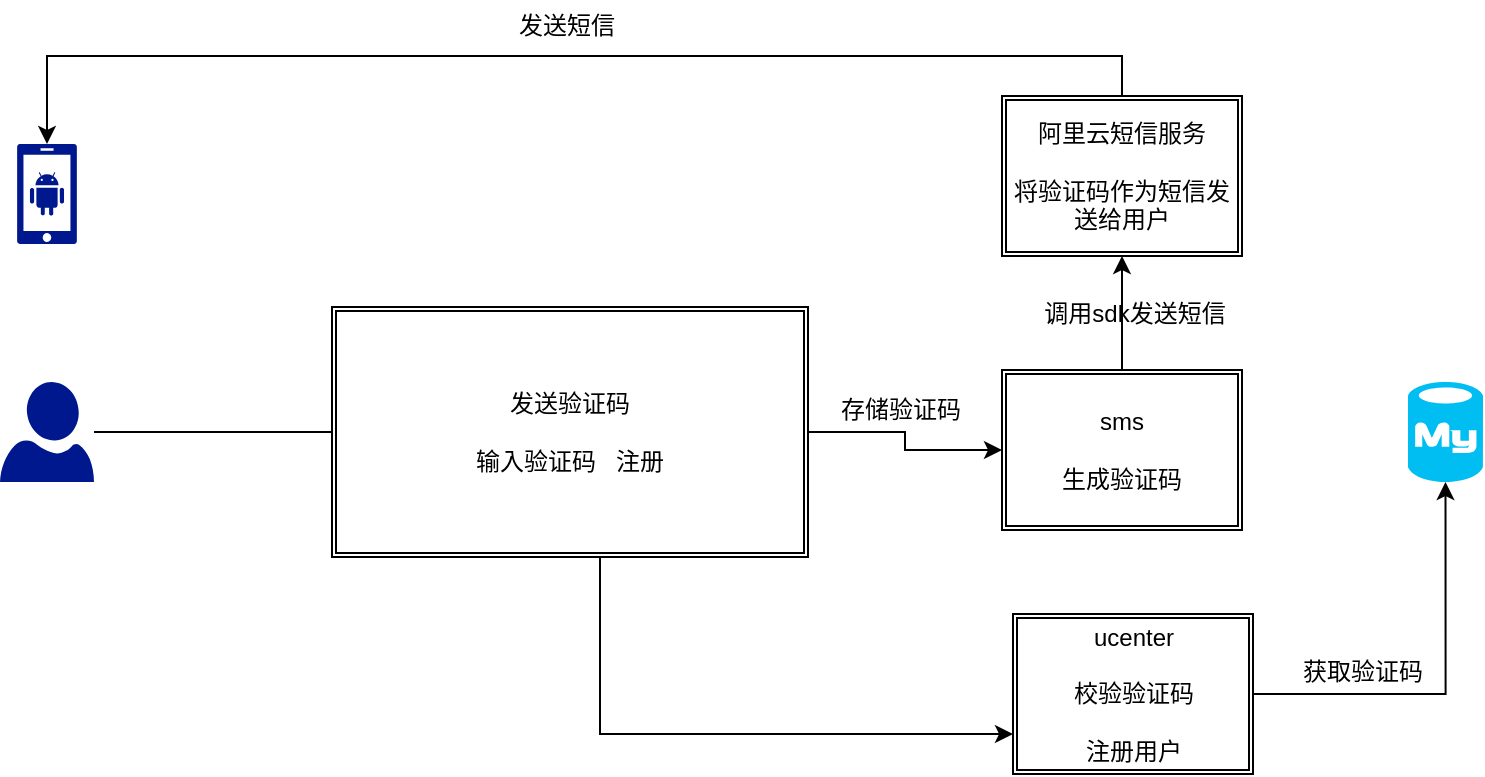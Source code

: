 <mxfile version="21.3.0" type="github">
  <diagram name="第 1 页" id="wJ1xgWn2Kf-X7yRGj9ZE">
    <mxGraphModel dx="1246" dy="438" grid="0" gridSize="10" guides="1" tooltips="1" connect="1" arrows="1" fold="1" page="1" pageScale="1" pageWidth="827" pageHeight="1169" math="0" shadow="0">
      <root>
        <mxCell id="0" />
        <mxCell id="1" parent="0" />
        <mxCell id="s1_3obKbt5M2ft0S_fWu-1" value="" style="sketch=0;aspect=fixed;pointerEvents=1;shadow=0;dashed=0;html=1;strokeColor=none;labelPosition=center;verticalLabelPosition=bottom;verticalAlign=top;align=center;fillColor=#00188D;shape=mxgraph.mscae.enterprise.android_phone" vertex="1" parent="1">
          <mxGeometry x="54.5" y="103" width="30" height="50" as="geometry" />
        </mxCell>
        <mxCell id="s1_3obKbt5M2ft0S_fWu-21" style="edgeStyle=orthogonalEdgeStyle;rounded=0;orthogonalLoop=1;jettySize=auto;html=1;entryX=0.389;entryY=0.5;entryDx=0;entryDy=0;entryPerimeter=0;" edge="1" parent="1" source="s1_3obKbt5M2ft0S_fWu-3" target="s1_3obKbt5M2ft0S_fWu-12">
          <mxGeometry relative="1" as="geometry" />
        </mxCell>
        <mxCell id="s1_3obKbt5M2ft0S_fWu-3" value="" style="sketch=0;aspect=fixed;pointerEvents=1;shadow=0;dashed=0;html=1;strokeColor=none;labelPosition=center;verticalLabelPosition=bottom;verticalAlign=top;align=center;fillColor=#00188D;shape=mxgraph.azure.user" vertex="1" parent="1">
          <mxGeometry x="46" y="222" width="47" height="50" as="geometry" />
        </mxCell>
        <mxCell id="s1_3obKbt5M2ft0S_fWu-22" style="edgeStyle=orthogonalEdgeStyle;rounded=0;orthogonalLoop=1;jettySize=auto;html=1;" edge="1" parent="1" source="s1_3obKbt5M2ft0S_fWu-12" target="s1_3obKbt5M2ft0S_fWu-17">
          <mxGeometry relative="1" as="geometry" />
        </mxCell>
        <mxCell id="s1_3obKbt5M2ft0S_fWu-28" style="edgeStyle=orthogonalEdgeStyle;rounded=0;orthogonalLoop=1;jettySize=auto;html=1;entryX=0;entryY=0.75;entryDx=0;entryDy=0;" edge="1" parent="1" source="s1_3obKbt5M2ft0S_fWu-12" target="s1_3obKbt5M2ft0S_fWu-27">
          <mxGeometry relative="1" as="geometry">
            <Array as="points">
              <mxPoint x="346" y="398" />
            </Array>
          </mxGeometry>
        </mxCell>
        <mxCell id="s1_3obKbt5M2ft0S_fWu-12" value="发送验证码&lt;br&gt;&lt;br&gt;输入验证码&amp;nbsp; &amp;nbsp;注册" style="shape=ext;double=1;rounded=0;whiteSpace=wrap;html=1;" vertex="1" parent="1">
          <mxGeometry x="212" y="184.5" width="238" height="125" as="geometry" />
        </mxCell>
        <mxCell id="s1_3obKbt5M2ft0S_fWu-19" style="edgeStyle=orthogonalEdgeStyle;rounded=0;orthogonalLoop=1;jettySize=auto;html=1;entryX=0.5;entryY=0;entryDx=0;entryDy=0;entryPerimeter=0;" edge="1" parent="1" source="s1_3obKbt5M2ft0S_fWu-16" target="s1_3obKbt5M2ft0S_fWu-1">
          <mxGeometry relative="1" as="geometry">
            <Array as="points">
              <mxPoint x="607" y="59" />
              <mxPoint x="70" y="59" />
            </Array>
          </mxGeometry>
        </mxCell>
        <mxCell id="s1_3obKbt5M2ft0S_fWu-16" value="阿里云短信服务&lt;br&gt;&lt;br&gt;将验证码作为短信发送给用户" style="shape=ext;double=1;rounded=0;whiteSpace=wrap;html=1;" vertex="1" parent="1">
          <mxGeometry x="547" y="79" width="120" height="80" as="geometry" />
        </mxCell>
        <mxCell id="s1_3obKbt5M2ft0S_fWu-24" style="edgeStyle=orthogonalEdgeStyle;rounded=0;orthogonalLoop=1;jettySize=auto;html=1;entryX=0.5;entryY=1;entryDx=0;entryDy=0;" edge="1" parent="1" source="s1_3obKbt5M2ft0S_fWu-17" target="s1_3obKbt5M2ft0S_fWu-16">
          <mxGeometry relative="1" as="geometry" />
        </mxCell>
        <mxCell id="s1_3obKbt5M2ft0S_fWu-17" value="sms&lt;br&gt;&lt;br&gt;生成验证码" style="shape=ext;double=1;rounded=0;whiteSpace=wrap;html=1;" vertex="1" parent="1">
          <mxGeometry x="547" y="216" width="120" height="80" as="geometry" />
        </mxCell>
        <mxCell id="s1_3obKbt5M2ft0S_fWu-18" value="" style="verticalLabelPosition=bottom;html=1;verticalAlign=top;align=center;strokeColor=none;fillColor=#00BEF2;shape=mxgraph.azure.mysql_database;" vertex="1" parent="1">
          <mxGeometry x="750" y="222" width="37.5" height="50" as="geometry" />
        </mxCell>
        <mxCell id="s1_3obKbt5M2ft0S_fWu-23" value="存储验证码" style="text;html=1;align=center;verticalAlign=middle;resizable=0;points=[];autosize=1;strokeColor=none;fillColor=none;" vertex="1" parent="1">
          <mxGeometry x="457" y="223" width="78" height="26" as="geometry" />
        </mxCell>
        <mxCell id="s1_3obKbt5M2ft0S_fWu-25" value="调用sdk发送短信" style="text;html=1;align=center;verticalAlign=middle;resizable=0;points=[];autosize=1;strokeColor=none;fillColor=none;" vertex="1" parent="1">
          <mxGeometry x="558" y="175" width="109" height="26" as="geometry" />
        </mxCell>
        <mxCell id="s1_3obKbt5M2ft0S_fWu-26" value="发送短信" style="text;html=1;align=center;verticalAlign=middle;resizable=0;points=[];autosize=1;strokeColor=none;fillColor=none;" vertex="1" parent="1">
          <mxGeometry x="296" y="31" width="66" height="26" as="geometry" />
        </mxCell>
        <mxCell id="s1_3obKbt5M2ft0S_fWu-29" style="edgeStyle=orthogonalEdgeStyle;rounded=0;orthogonalLoop=1;jettySize=auto;html=1;entryX=0.5;entryY=1;entryDx=0;entryDy=0;entryPerimeter=0;" edge="1" parent="1" source="s1_3obKbt5M2ft0S_fWu-27" target="s1_3obKbt5M2ft0S_fWu-18">
          <mxGeometry relative="1" as="geometry" />
        </mxCell>
        <mxCell id="s1_3obKbt5M2ft0S_fWu-27" value="ucenter&lt;br&gt;&lt;br&gt;校验验证码&lt;br&gt;&lt;br&gt;注册用户" style="shape=ext;double=1;rounded=0;whiteSpace=wrap;html=1;" vertex="1" parent="1">
          <mxGeometry x="552.5" y="338" width="120" height="80" as="geometry" />
        </mxCell>
        <mxCell id="s1_3obKbt5M2ft0S_fWu-30" value="获取验证码" style="text;html=1;align=center;verticalAlign=middle;resizable=0;points=[];autosize=1;strokeColor=none;fillColor=none;" vertex="1" parent="1">
          <mxGeometry x="688" y="354" width="78" height="26" as="geometry" />
        </mxCell>
      </root>
    </mxGraphModel>
  </diagram>
</mxfile>
